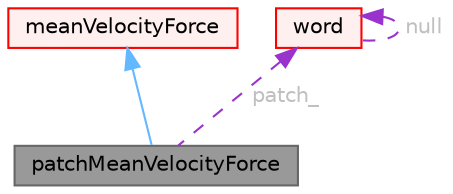 digraph "patchMeanVelocityForce"
{
 // LATEX_PDF_SIZE
  bgcolor="transparent";
  edge [fontname=Helvetica,fontsize=10,labelfontname=Helvetica,labelfontsize=10];
  node [fontname=Helvetica,fontsize=10,shape=box,height=0.2,width=0.4];
  Node1 [id="Node000001",label="patchMeanVelocityForce",height=0.2,width=0.4,color="gray40", fillcolor="grey60", style="filled", fontcolor="black",tooltip="Applies the force over the specified patch to maintain the specified mean velocity for incompressible..."];
  Node2 -> Node1 [id="edge1_Node000001_Node000002",dir="back",color="steelblue1",style="solid",tooltip=" "];
  Node2 [id="Node000002",label="meanVelocityForce",height=0.2,width=0.4,color="red", fillcolor="#FFF0F0", style="filled",URL="$classFoam_1_1fv_1_1meanVelocityForce.html",tooltip="Applies the force within a specified region to maintain the specified mean velocity for incompressibl..."];
  Node5 -> Node1 [id="edge2_Node000001_Node000005",dir="back",color="darkorchid3",style="dashed",tooltip=" ",label=" patch_",fontcolor="grey" ];
  Node5 [id="Node000005",label="word",height=0.2,width=0.4,color="red", fillcolor="#FFF0F0", style="filled",URL="$classFoam_1_1word.html",tooltip="A class for handling words, derived from Foam::string."];
  Node5 -> Node5 [id="edge3_Node000005_Node000005",dir="back",color="darkorchid3",style="dashed",tooltip=" ",label=" null",fontcolor="grey" ];
}
